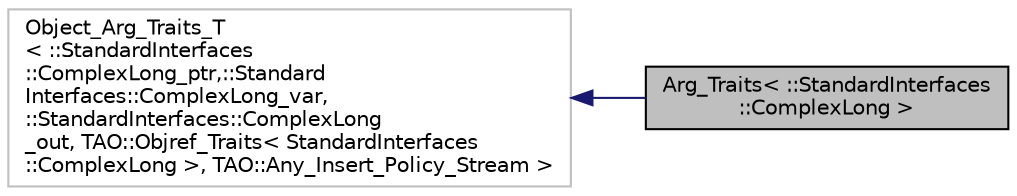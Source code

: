 digraph "Arg_Traits&lt; ::StandardInterfaces::ComplexLong &gt;"
{
 // INTERACTIVE_SVG=YES
  edge [fontname="Helvetica",fontsize="10",labelfontname="Helvetica",labelfontsize="10"];
  node [fontname="Helvetica",fontsize="10",shape=record];
  rankdir="LR";
  Node1 [label="Arg_Traits\< ::StandardInterfaces\l::ComplexLong \>",height=0.2,width=0.4,color="black", fillcolor="grey75", style="filled", fontcolor="black"];
  Node2 -> Node1 [dir="back",color="midnightblue",fontsize="10",style="solid",fontname="Helvetica"];
  Node2 [label="Object_Arg_Traits_T\l\< ::StandardInterfaces\l::ComplexLong_ptr,::Standard\lInterfaces::ComplexLong_var,\l::StandardInterfaces::ComplexLong\l_out, TAO::Objref_Traits\< StandardInterfaces\l::ComplexLong \>, TAO::Any_Insert_Policy_Stream \>",height=0.2,width=0.4,color="grey75", fillcolor="white", style="filled"];
}
